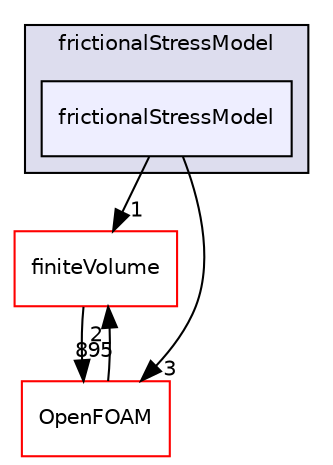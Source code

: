 digraph "src/phaseSystemModels/reactingEulerFoam/reactingTwoPhaseEulerFoam/twoPhaseCompressibleTurbulenceModels/kineticTheoryModels/frictionalStressModel/frictionalStressModel" {
  bgcolor=transparent;
  compound=true
  node [ fontsize="10", fontname="Helvetica"];
  edge [ labelfontsize="10", labelfontname="Helvetica"];
  subgraph clusterdir_5f355dd00c04edae08d3019e8986822e {
    graph [ bgcolor="#ddddee", pencolor="black", label="frictionalStressModel" fontname="Helvetica", fontsize="10", URL="dir_5f355dd00c04edae08d3019e8986822e.html"]
  dir_82e973b4c71dd2f8949defc6c96e981f [shape=box, label="frictionalStressModel", style="filled", fillcolor="#eeeeff", pencolor="black", URL="dir_82e973b4c71dd2f8949defc6c96e981f.html"];
  }
  dir_9bd15774b555cf7259a6fa18f99fe99b [shape=box label="finiteVolume" color="red" URL="dir_9bd15774b555cf7259a6fa18f99fe99b.html"];
  dir_c5473ff19b20e6ec4dfe5c310b3778a8 [shape=box label="OpenFOAM" color="red" URL="dir_c5473ff19b20e6ec4dfe5c310b3778a8.html"];
  dir_9bd15774b555cf7259a6fa18f99fe99b->dir_c5473ff19b20e6ec4dfe5c310b3778a8 [headlabel="895", labeldistance=1.5 headhref="dir_000814_002151.html"];
  dir_c5473ff19b20e6ec4dfe5c310b3778a8->dir_9bd15774b555cf7259a6fa18f99fe99b [headlabel="2", labeldistance=1.5 headhref="dir_002151_000814.html"];
  dir_82e973b4c71dd2f8949defc6c96e981f->dir_9bd15774b555cf7259a6fa18f99fe99b [headlabel="1", labeldistance=1.5 headhref="dir_003324_000814.html"];
  dir_82e973b4c71dd2f8949defc6c96e981f->dir_c5473ff19b20e6ec4dfe5c310b3778a8 [headlabel="3", labeldistance=1.5 headhref="dir_003324_002151.html"];
}
